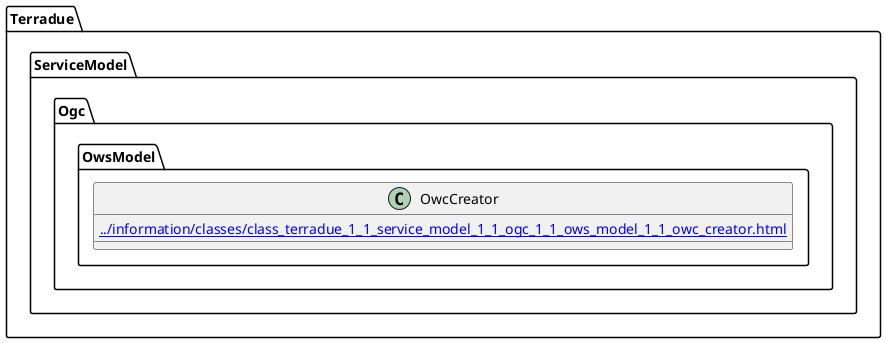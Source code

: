 @startuml
set namespaceSeparator ::
class Terradue::ServiceModel::Ogc::OwsModel::OwcCreator {
[[../information/classes/class_terradue_1_1_service_model_1_1_ogc_1_1_ows_model_1_1_owc_creator.html]]
}
@enduml
